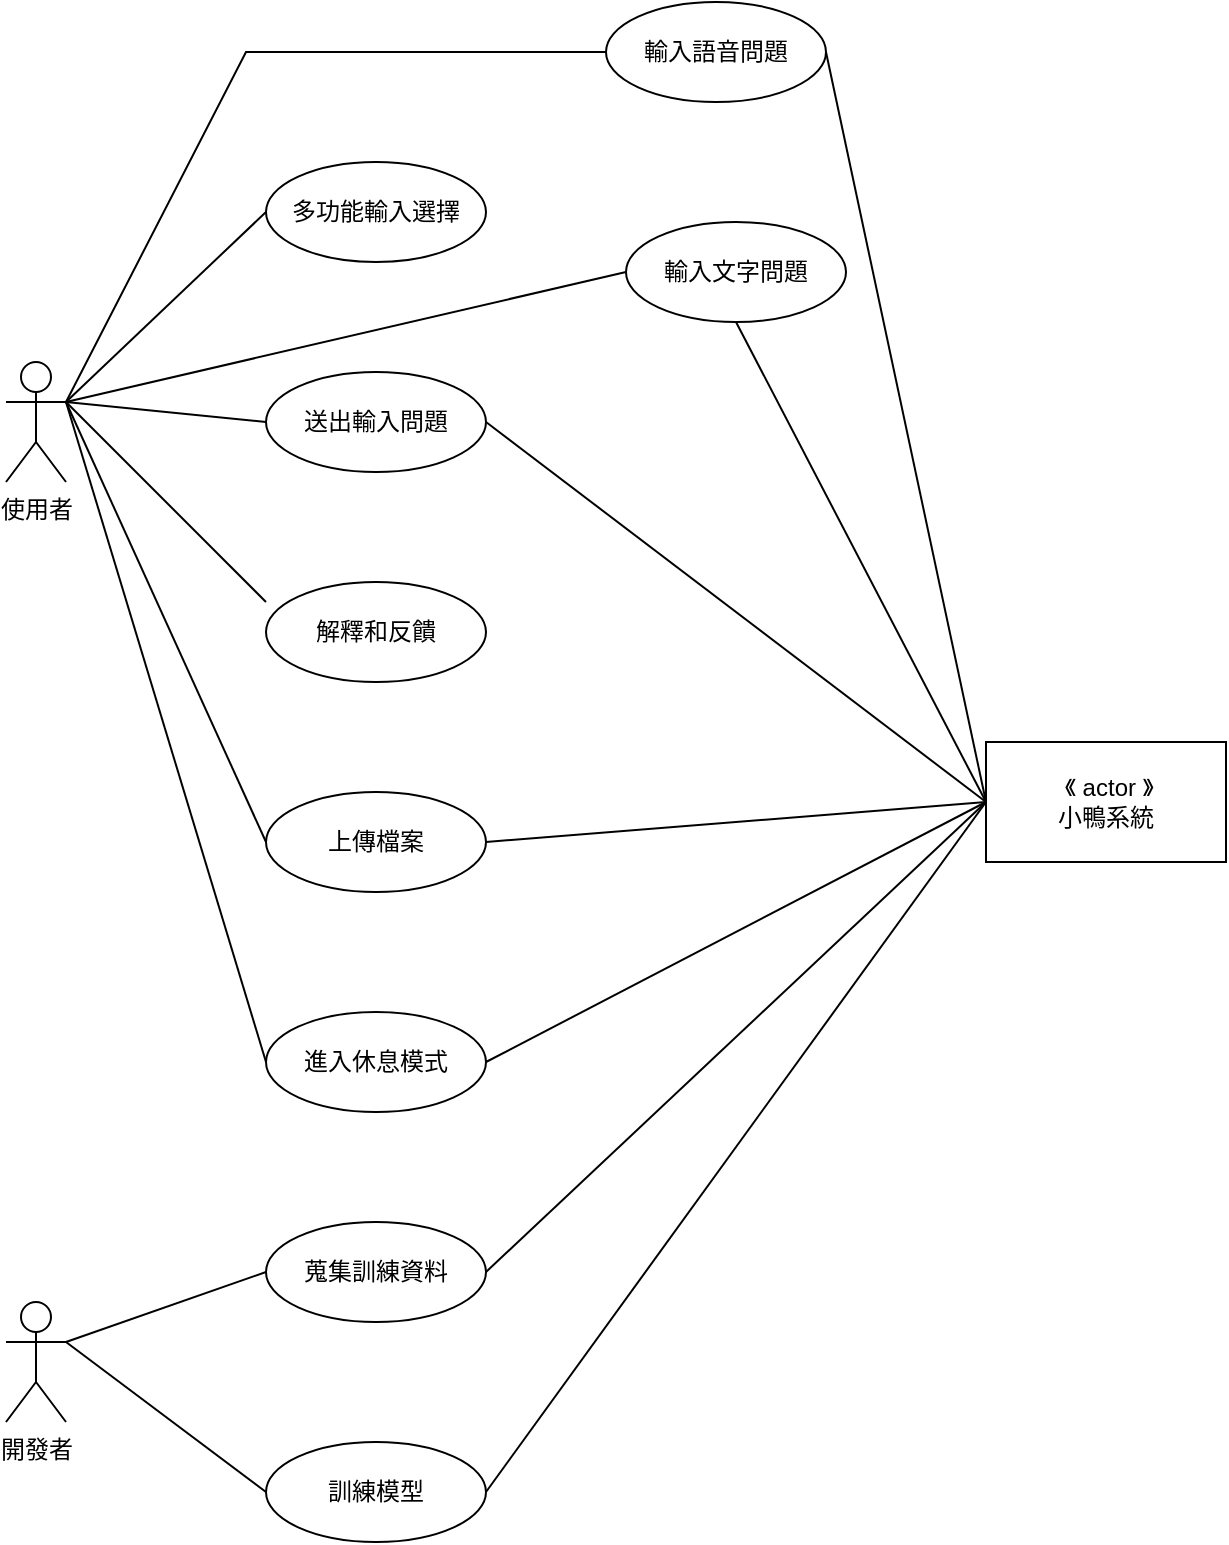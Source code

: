 <mxfile version="22.0.4" type="github">
  <diagram name="第 1 页" id="CVwKr8z6vn4hAvoOYOmV">
    <mxGraphModel dx="2120" dy="1427" grid="1" gridSize="10" guides="1" tooltips="1" connect="1" arrows="1" fold="1" page="1" pageScale="1" pageWidth="827" pageHeight="1169" math="0" shadow="0">
      <root>
        <mxCell id="0" />
        <mxCell id="1" parent="0" />
        <mxCell id="p51J1jFppIbg0KQrvtKk-1" value="使用者" style="shape=umlActor;verticalLabelPosition=bottom;verticalAlign=top;html=1;outlineConnect=0;" vertex="1" parent="1">
          <mxGeometry x="100" y="280" width="30" height="60" as="geometry" />
        </mxCell>
        <mxCell id="p51J1jFppIbg0KQrvtKk-6" value="輸入文字問題" style="ellipse;whiteSpace=wrap;html=1;" vertex="1" parent="1">
          <mxGeometry x="410" y="210" width="110" height="50" as="geometry" />
        </mxCell>
        <mxCell id="p51J1jFppIbg0KQrvtKk-7" value="解釋和反饋" style="ellipse;whiteSpace=wrap;html=1;" vertex="1" parent="1">
          <mxGeometry x="230" y="390" width="110" height="50" as="geometry" />
        </mxCell>
        <mxCell id="p51J1jFppIbg0KQrvtKk-8" value="上傳檔案" style="ellipse;whiteSpace=wrap;html=1;" vertex="1" parent="1">
          <mxGeometry x="230" y="495" width="110" height="50" as="geometry" />
        </mxCell>
        <mxCell id="p51J1jFppIbg0KQrvtKk-9" value="輸入語音問題" style="ellipse;whiteSpace=wrap;html=1;" vertex="1" parent="1">
          <mxGeometry x="400" y="100" width="110" height="50" as="geometry" />
        </mxCell>
        <mxCell id="p51J1jFppIbg0KQrvtKk-10" value="多功能輸入選擇" style="ellipse;whiteSpace=wrap;html=1;" vertex="1" parent="1">
          <mxGeometry x="230" y="180" width="110" height="50" as="geometry" />
        </mxCell>
        <mxCell id="p51J1jFppIbg0KQrvtKk-11" value="送出輸入問題" style="ellipse;whiteSpace=wrap;html=1;" vertex="1" parent="1">
          <mxGeometry x="230" y="285" width="110" height="50" as="geometry" />
        </mxCell>
        <mxCell id="p51J1jFppIbg0KQrvtKk-12" value="進入休息模式" style="ellipse;whiteSpace=wrap;html=1;" vertex="1" parent="1">
          <mxGeometry x="230" y="605" width="110" height="50" as="geometry" />
        </mxCell>
        <mxCell id="p51J1jFppIbg0KQrvtKk-13" value="蒐集訓練資料" style="ellipse;whiteSpace=wrap;html=1;" vertex="1" parent="1">
          <mxGeometry x="230" y="710" width="110" height="50" as="geometry" />
        </mxCell>
        <mxCell id="p51J1jFppIbg0KQrvtKk-14" value="訓練模型" style="ellipse;whiteSpace=wrap;html=1;" vertex="1" parent="1">
          <mxGeometry x="230" y="820" width="110" height="50" as="geometry" />
        </mxCell>
        <mxCell id="p51J1jFppIbg0KQrvtKk-15" value="開發者" style="shape=umlActor;verticalLabelPosition=bottom;verticalAlign=top;html=1;outlineConnect=0;" vertex="1" parent="1">
          <mxGeometry x="100" y="750" width="30" height="60" as="geometry" />
        </mxCell>
        <mxCell id="p51J1jFppIbg0KQrvtKk-16" value="" style="endArrow=none;html=1;rounded=0;exitX=1;exitY=0.333;exitDx=0;exitDy=0;exitPerimeter=0;entryX=0;entryY=0.5;entryDx=0;entryDy=0;" edge="1" parent="1" source="p51J1jFppIbg0KQrvtKk-1" target="p51J1jFppIbg0KQrvtKk-10">
          <mxGeometry width="50" height="50" relative="1" as="geometry">
            <mxPoint x="440" y="510" as="sourcePoint" />
            <mxPoint x="490" y="460" as="targetPoint" />
          </mxGeometry>
        </mxCell>
        <mxCell id="p51J1jFppIbg0KQrvtKk-17" value="" style="endArrow=none;html=1;rounded=0;entryX=0;entryY=0.5;entryDx=0;entryDy=0;" edge="1" parent="1" target="p51J1jFppIbg0KQrvtKk-11">
          <mxGeometry width="50" height="50" relative="1" as="geometry">
            <mxPoint x="130" y="300" as="sourcePoint" />
            <mxPoint x="240" y="215" as="targetPoint" />
          </mxGeometry>
        </mxCell>
        <mxCell id="p51J1jFppIbg0KQrvtKk-18" value="" style="endArrow=none;html=1;rounded=0;entryX=0;entryY=0.2;entryDx=0;entryDy=0;entryPerimeter=0;" edge="1" parent="1" target="p51J1jFppIbg0KQrvtKk-7">
          <mxGeometry width="50" height="50" relative="1" as="geometry">
            <mxPoint x="130" y="300" as="sourcePoint" />
            <mxPoint x="250" y="225" as="targetPoint" />
          </mxGeometry>
        </mxCell>
        <mxCell id="p51J1jFppIbg0KQrvtKk-19" value="" style="endArrow=none;html=1;rounded=0;entryX=0;entryY=0.5;entryDx=0;entryDy=0;" edge="1" parent="1" target="p51J1jFppIbg0KQrvtKk-8">
          <mxGeometry width="50" height="50" relative="1" as="geometry">
            <mxPoint x="130" y="300" as="sourcePoint" />
            <mxPoint x="260" y="235" as="targetPoint" />
          </mxGeometry>
        </mxCell>
        <mxCell id="p51J1jFppIbg0KQrvtKk-20" value="" style="endArrow=none;html=1;rounded=0;exitX=1;exitY=0.333;exitDx=0;exitDy=0;exitPerimeter=0;entryX=0;entryY=0.5;entryDx=0;entryDy=0;" edge="1" parent="1" source="p51J1jFppIbg0KQrvtKk-1" target="p51J1jFppIbg0KQrvtKk-12">
          <mxGeometry width="50" height="50" relative="1" as="geometry">
            <mxPoint x="140" y="330" as="sourcePoint" />
            <mxPoint x="490" y="460" as="targetPoint" />
          </mxGeometry>
        </mxCell>
        <mxCell id="p51J1jFppIbg0KQrvtKk-21" value="" style="endArrow=none;html=1;rounded=0;exitX=1;exitY=0.333;exitDx=0;exitDy=0;exitPerimeter=0;entryX=0;entryY=0.5;entryDx=0;entryDy=0;" edge="1" parent="1" source="p51J1jFppIbg0KQrvtKk-15" target="p51J1jFppIbg0KQrvtKk-13">
          <mxGeometry width="50" height="50" relative="1" as="geometry">
            <mxPoint x="440" y="510" as="sourcePoint" />
            <mxPoint x="490" y="460" as="targetPoint" />
          </mxGeometry>
        </mxCell>
        <mxCell id="p51J1jFppIbg0KQrvtKk-22" value="" style="endArrow=none;html=1;rounded=0;exitX=1;exitY=0.333;exitDx=0;exitDy=0;exitPerimeter=0;entryX=0;entryY=0.5;entryDx=0;entryDy=0;" edge="1" parent="1" source="p51J1jFppIbg0KQrvtKk-15" target="p51J1jFppIbg0KQrvtKk-14">
          <mxGeometry width="50" height="50" relative="1" as="geometry">
            <mxPoint x="170" y="340" as="sourcePoint" />
            <mxPoint x="270" y="245" as="targetPoint" />
          </mxGeometry>
        </mxCell>
        <mxCell id="p51J1jFppIbg0KQrvtKk-23" value="" style="endArrow=none;html=1;rounded=0;exitX=1;exitY=0.333;exitDx=0;exitDy=0;exitPerimeter=0;entryX=0;entryY=0.5;entryDx=0;entryDy=0;" edge="1" parent="1" source="p51J1jFppIbg0KQrvtKk-1" target="p51J1jFppIbg0KQrvtKk-6">
          <mxGeometry width="50" height="50" relative="1" as="geometry">
            <mxPoint x="440" y="510" as="sourcePoint" />
            <mxPoint x="320" y="110" as="targetPoint" />
          </mxGeometry>
        </mxCell>
        <mxCell id="p51J1jFppIbg0KQrvtKk-24" value="" style="endArrow=none;html=1;rounded=0;entryX=0;entryY=0.5;entryDx=0;entryDy=0;" edge="1" parent="1" target="p51J1jFppIbg0KQrvtKk-9">
          <mxGeometry width="50" height="50" relative="1" as="geometry">
            <mxPoint x="130" y="300" as="sourcePoint" />
            <mxPoint x="490" y="460" as="targetPoint" />
            <Array as="points">
              <mxPoint x="220" y="125" />
            </Array>
          </mxGeometry>
        </mxCell>
        <mxCell id="p51J1jFppIbg0KQrvtKk-25" value="&amp;nbsp;《 actor 》&lt;br&gt;小鴨系統" style="rounded=0;whiteSpace=wrap;html=1;" vertex="1" parent="1">
          <mxGeometry x="590" y="470" width="120" height="60" as="geometry" />
        </mxCell>
        <mxCell id="p51J1jFppIbg0KQrvtKk-26" value="" style="endArrow=none;html=1;rounded=0;entryX=1;entryY=0.5;entryDx=0;entryDy=0;exitX=0;exitY=0.5;exitDx=0;exitDy=0;" edge="1" parent="1" source="p51J1jFppIbg0KQrvtKk-25" target="p51J1jFppIbg0KQrvtKk-11">
          <mxGeometry width="50" height="50" relative="1" as="geometry">
            <mxPoint x="440" y="510" as="sourcePoint" />
            <mxPoint x="490" y="460" as="targetPoint" />
          </mxGeometry>
        </mxCell>
        <mxCell id="p51J1jFppIbg0KQrvtKk-27" value="" style="endArrow=none;html=1;rounded=0;entryX=0.5;entryY=1;entryDx=0;entryDy=0;exitX=0;exitY=0.5;exitDx=0;exitDy=0;" edge="1" parent="1" source="p51J1jFppIbg0KQrvtKk-25" target="p51J1jFppIbg0KQrvtKk-6">
          <mxGeometry width="50" height="50" relative="1" as="geometry">
            <mxPoint x="440" y="510" as="sourcePoint" />
            <mxPoint x="490" y="460" as="targetPoint" />
          </mxGeometry>
        </mxCell>
        <mxCell id="p51J1jFppIbg0KQrvtKk-28" value="" style="endArrow=none;html=1;rounded=0;entryX=1;entryY=0.5;entryDx=0;entryDy=0;exitX=0;exitY=0.5;exitDx=0;exitDy=0;" edge="1" parent="1" source="p51J1jFppIbg0KQrvtKk-25" target="p51J1jFppIbg0KQrvtKk-9">
          <mxGeometry width="50" height="50" relative="1" as="geometry">
            <mxPoint x="440" y="510" as="sourcePoint" />
            <mxPoint x="490" y="460" as="targetPoint" />
          </mxGeometry>
        </mxCell>
        <mxCell id="p51J1jFppIbg0KQrvtKk-30" value="" style="endArrow=none;html=1;rounded=0;exitX=1;exitY=0.5;exitDx=0;exitDy=0;entryX=0;entryY=0.5;entryDx=0;entryDy=0;" edge="1" parent="1" source="p51J1jFppIbg0KQrvtKk-8" target="p51J1jFppIbg0KQrvtKk-25">
          <mxGeometry width="50" height="50" relative="1" as="geometry">
            <mxPoint x="440" y="510" as="sourcePoint" />
            <mxPoint x="490" y="460" as="targetPoint" />
          </mxGeometry>
        </mxCell>
        <mxCell id="p51J1jFppIbg0KQrvtKk-31" value="" style="endArrow=none;html=1;rounded=0;exitX=1;exitY=0.5;exitDx=0;exitDy=0;entryX=0;entryY=0.5;entryDx=0;entryDy=0;" edge="1" parent="1" source="p51J1jFppIbg0KQrvtKk-12" target="p51J1jFppIbg0KQrvtKk-25">
          <mxGeometry width="50" height="50" relative="1" as="geometry">
            <mxPoint x="440" y="510" as="sourcePoint" />
            <mxPoint x="490" y="460" as="targetPoint" />
          </mxGeometry>
        </mxCell>
        <mxCell id="p51J1jFppIbg0KQrvtKk-32" value="" style="endArrow=none;html=1;rounded=0;exitX=1;exitY=0.5;exitDx=0;exitDy=0;entryX=0;entryY=0.5;entryDx=0;entryDy=0;" edge="1" parent="1" source="p51J1jFppIbg0KQrvtKk-13" target="p51J1jFppIbg0KQrvtKk-25">
          <mxGeometry width="50" height="50" relative="1" as="geometry">
            <mxPoint x="440" y="510" as="sourcePoint" />
            <mxPoint x="490" y="460" as="targetPoint" />
          </mxGeometry>
        </mxCell>
        <mxCell id="p51J1jFppIbg0KQrvtKk-33" value="" style="endArrow=none;html=1;rounded=0;exitX=1;exitY=0.5;exitDx=0;exitDy=0;entryX=0;entryY=0.5;entryDx=0;entryDy=0;" edge="1" parent="1" source="p51J1jFppIbg0KQrvtKk-14" target="p51J1jFppIbg0KQrvtKk-25">
          <mxGeometry width="50" height="50" relative="1" as="geometry">
            <mxPoint x="440" y="510" as="sourcePoint" />
            <mxPoint x="490" y="460" as="targetPoint" />
          </mxGeometry>
        </mxCell>
      </root>
    </mxGraphModel>
  </diagram>
</mxfile>
